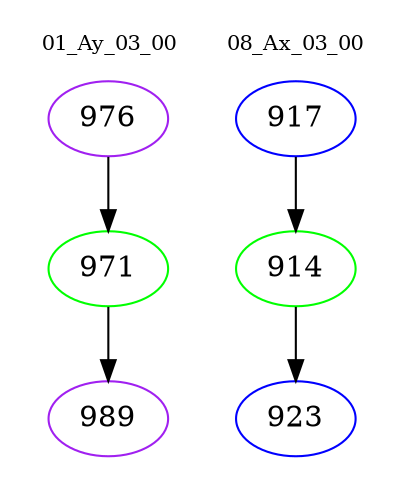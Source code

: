 digraph{
subgraph cluster_0 {
color = white
label = "01_Ay_03_00";
fontsize=10;
T0_976 [label="976", color="purple"]
T0_976 -> T0_971 [color="black"]
T0_971 [label="971", color="green"]
T0_971 -> T0_989 [color="black"]
T0_989 [label="989", color="purple"]
}
subgraph cluster_1 {
color = white
label = "08_Ax_03_00";
fontsize=10;
T1_917 [label="917", color="blue"]
T1_917 -> T1_914 [color="black"]
T1_914 [label="914", color="green"]
T1_914 -> T1_923 [color="black"]
T1_923 [label="923", color="blue"]
}
}
